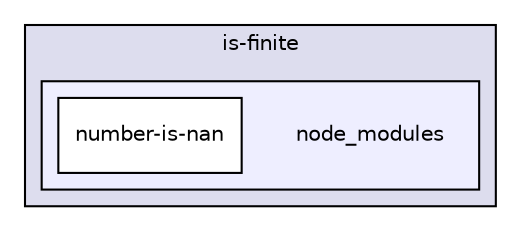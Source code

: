 digraph "gulp-src/node_modules/gulp-concat/node_modules/gulp-util/node_modules/dateformat/node_modules/meow/node_modules/redent/node_modules/indent-string/node_modules/repeating/node_modules/is-finite/node_modules" {
  compound=true
  node [ fontsize="10", fontname="Helvetica"];
  edge [ labelfontsize="10", labelfontname="Helvetica"];
  subgraph clusterdir_b7a2860a436fd35ae23b2636ca4975a0 {
    graph [ bgcolor="#ddddee", pencolor="black", label="is-finite" fontname="Helvetica", fontsize="10", URL="dir_b7a2860a436fd35ae23b2636ca4975a0.html"]
  subgraph clusterdir_1aaebcba9bc7f99c7401d351dc54ae43 {
    graph [ bgcolor="#eeeeff", pencolor="black", label="" URL="dir_1aaebcba9bc7f99c7401d351dc54ae43.html"];
    dir_1aaebcba9bc7f99c7401d351dc54ae43 [shape=plaintext label="node_modules"];
    dir_5f95b63a44ef70bc5cbc7afbaf7a0775 [shape=box label="number-is-nan" color="black" fillcolor="white" style="filled" URL="dir_5f95b63a44ef70bc5cbc7afbaf7a0775.html"];
  }
  }
}
